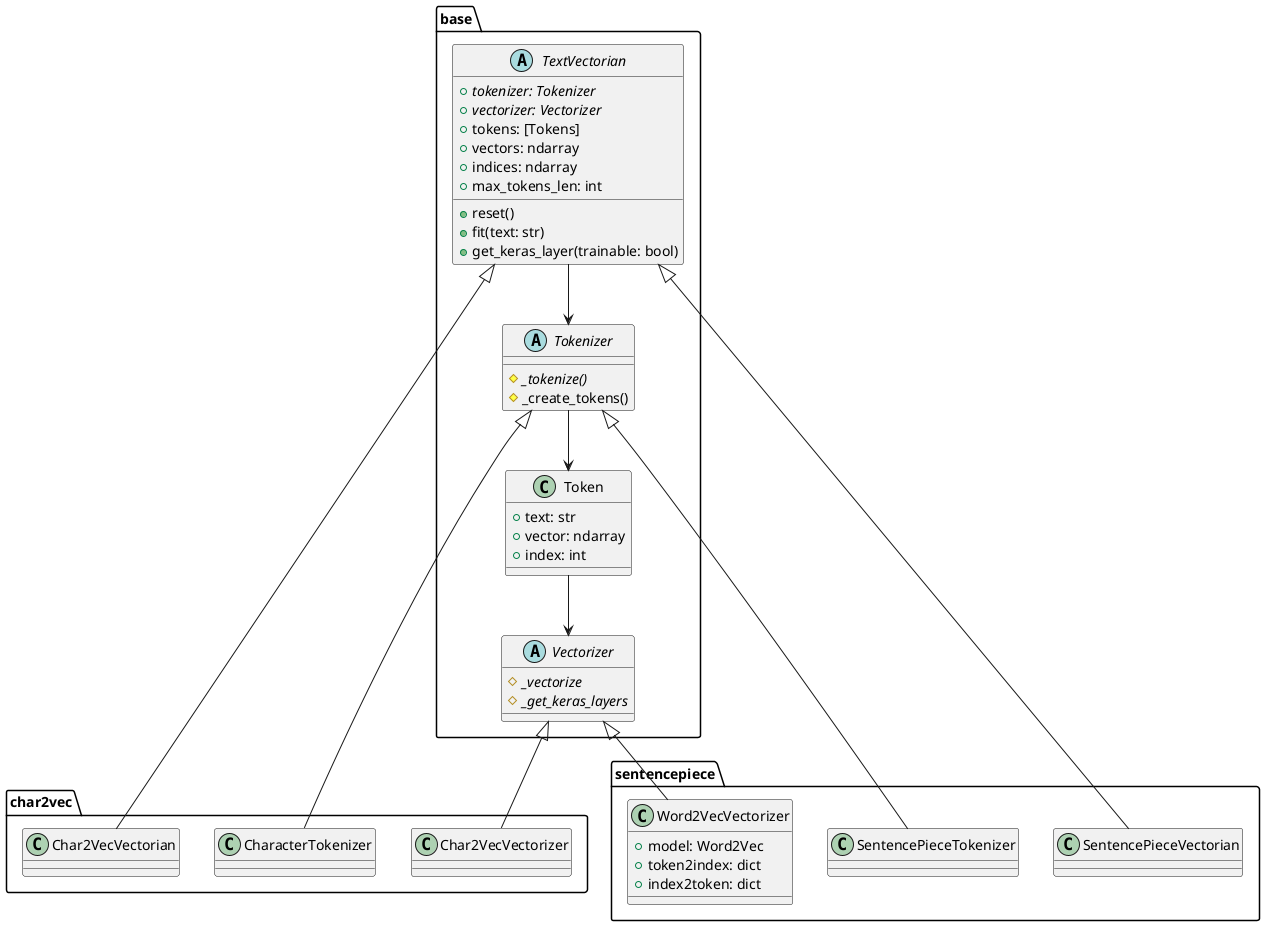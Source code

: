 @startuml

package base {
    class Token {
        +text: str
        +vector: ndarray
        +index: int
    }
    abstract Vectorizer {
        {abstract} #_vectorize
        {abstract} #_get_keras_layers
    }
    abstract Tokenizer {
        {abstract} #_tokenize()
        #_create_tokens()
    }
    abstract TextVectorian {
        {abstract} +tokenizer: Tokenizer
        {abstract} +vectorizer: Vectorizer
        +tokens: [Tokens]
        +vectors: ndarray
        +indices: ndarray
        +max_tokens_len: int
        +reset()
        +fit(text: str)
        +get_keras_layer(trainable: bool)
    }
}

Token --> Vectorizer
Tokenizer --> Token
TextVectorian --> Tokenizer

package sentencepiece {
    class Word2VecVectorizer {
        +model: Word2Vec
        +token2index: dict
        +index2token: dict
    }
    class SentencePieceTokenizer
    class SentencePieceVectorian
}

Vectorizer <|-- Word2VecVectorizer
Tokenizer <|-- SentencePieceTokenizer
TextVectorian <|-- SentencePieceVectorian

package char2vec {
    class Char2VecVectorizer
    class CharacterTokenizer
    class Char2VecVectorian
}

Vectorizer <|-- Char2VecVectorizer
Tokenizer <|-- CharacterTokenizer
TextVectorian <|-- Char2VecVectorian

@enduml